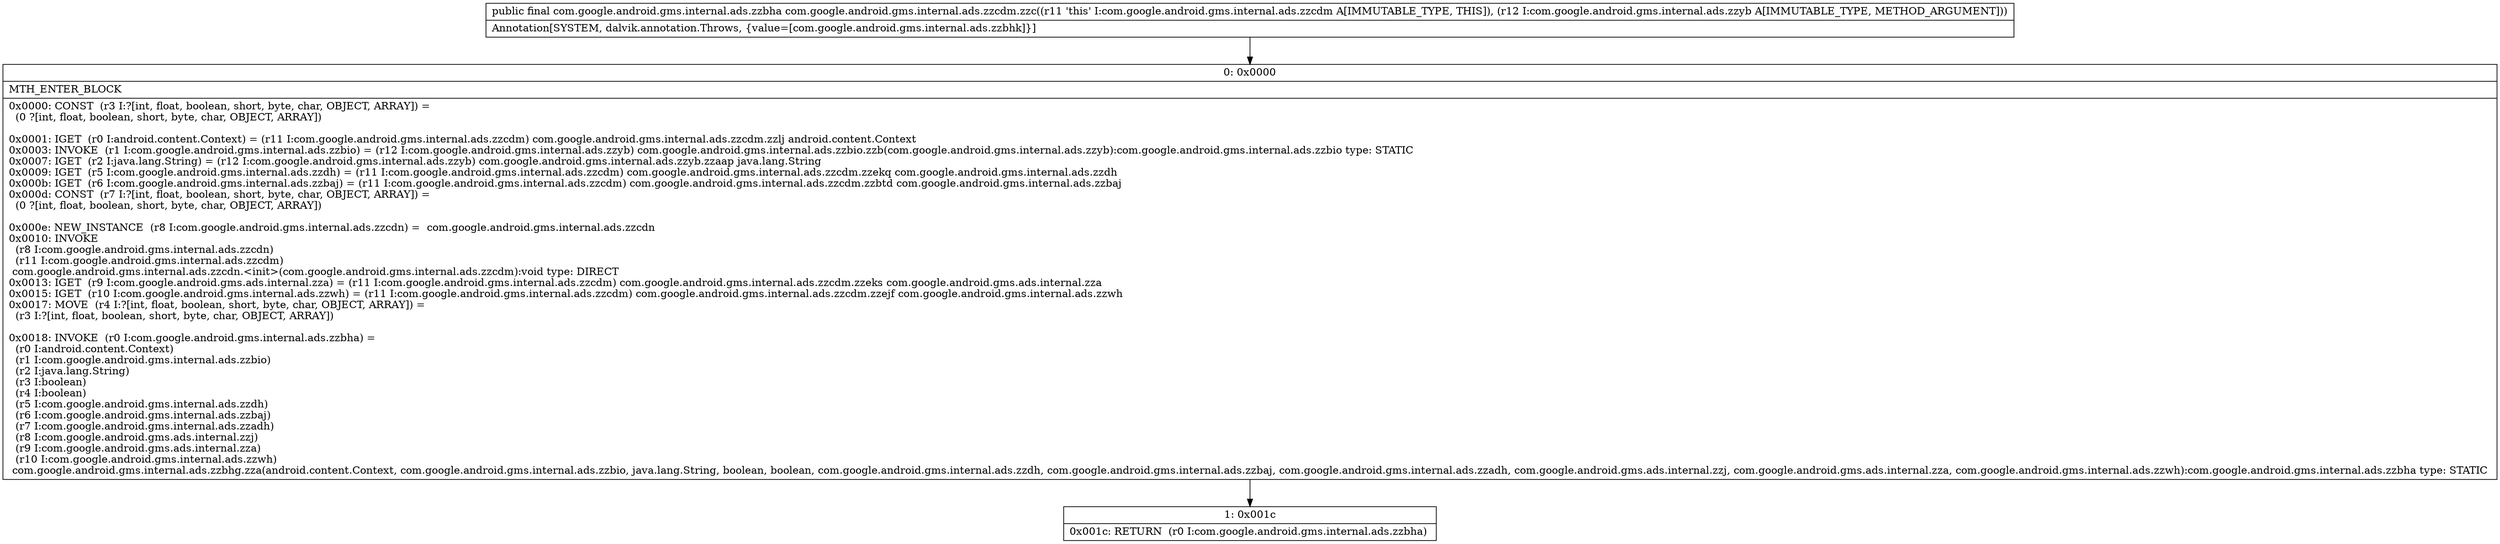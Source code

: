 digraph "CFG forcom.google.android.gms.internal.ads.zzcdm.zzc(Lcom\/google\/android\/gms\/internal\/ads\/zzyb;)Lcom\/google\/android\/gms\/internal\/ads\/zzbha;" {
Node_0 [shape=record,label="{0\:\ 0x0000|MTH_ENTER_BLOCK\l|0x0000: CONST  (r3 I:?[int, float, boolean, short, byte, char, OBJECT, ARRAY]) = \l  (0 ?[int, float, boolean, short, byte, char, OBJECT, ARRAY])\l \l0x0001: IGET  (r0 I:android.content.Context) = (r11 I:com.google.android.gms.internal.ads.zzcdm) com.google.android.gms.internal.ads.zzcdm.zzlj android.content.Context \l0x0003: INVOKE  (r1 I:com.google.android.gms.internal.ads.zzbio) = (r12 I:com.google.android.gms.internal.ads.zzyb) com.google.android.gms.internal.ads.zzbio.zzb(com.google.android.gms.internal.ads.zzyb):com.google.android.gms.internal.ads.zzbio type: STATIC \l0x0007: IGET  (r2 I:java.lang.String) = (r12 I:com.google.android.gms.internal.ads.zzyb) com.google.android.gms.internal.ads.zzyb.zzaap java.lang.String \l0x0009: IGET  (r5 I:com.google.android.gms.internal.ads.zzdh) = (r11 I:com.google.android.gms.internal.ads.zzcdm) com.google.android.gms.internal.ads.zzcdm.zzekq com.google.android.gms.internal.ads.zzdh \l0x000b: IGET  (r6 I:com.google.android.gms.internal.ads.zzbaj) = (r11 I:com.google.android.gms.internal.ads.zzcdm) com.google.android.gms.internal.ads.zzcdm.zzbtd com.google.android.gms.internal.ads.zzbaj \l0x000d: CONST  (r7 I:?[int, float, boolean, short, byte, char, OBJECT, ARRAY]) = \l  (0 ?[int, float, boolean, short, byte, char, OBJECT, ARRAY])\l \l0x000e: NEW_INSTANCE  (r8 I:com.google.android.gms.internal.ads.zzcdn) =  com.google.android.gms.internal.ads.zzcdn \l0x0010: INVOKE  \l  (r8 I:com.google.android.gms.internal.ads.zzcdn)\l  (r11 I:com.google.android.gms.internal.ads.zzcdm)\l com.google.android.gms.internal.ads.zzcdn.\<init\>(com.google.android.gms.internal.ads.zzcdm):void type: DIRECT \l0x0013: IGET  (r9 I:com.google.android.gms.ads.internal.zza) = (r11 I:com.google.android.gms.internal.ads.zzcdm) com.google.android.gms.internal.ads.zzcdm.zzeks com.google.android.gms.ads.internal.zza \l0x0015: IGET  (r10 I:com.google.android.gms.internal.ads.zzwh) = (r11 I:com.google.android.gms.internal.ads.zzcdm) com.google.android.gms.internal.ads.zzcdm.zzejf com.google.android.gms.internal.ads.zzwh \l0x0017: MOVE  (r4 I:?[int, float, boolean, short, byte, char, OBJECT, ARRAY]) = \l  (r3 I:?[int, float, boolean, short, byte, char, OBJECT, ARRAY])\l \l0x0018: INVOKE  (r0 I:com.google.android.gms.internal.ads.zzbha) = \l  (r0 I:android.content.Context)\l  (r1 I:com.google.android.gms.internal.ads.zzbio)\l  (r2 I:java.lang.String)\l  (r3 I:boolean)\l  (r4 I:boolean)\l  (r5 I:com.google.android.gms.internal.ads.zzdh)\l  (r6 I:com.google.android.gms.internal.ads.zzbaj)\l  (r7 I:com.google.android.gms.internal.ads.zzadh)\l  (r8 I:com.google.android.gms.ads.internal.zzj)\l  (r9 I:com.google.android.gms.ads.internal.zza)\l  (r10 I:com.google.android.gms.internal.ads.zzwh)\l com.google.android.gms.internal.ads.zzbhg.zza(android.content.Context, com.google.android.gms.internal.ads.zzbio, java.lang.String, boolean, boolean, com.google.android.gms.internal.ads.zzdh, com.google.android.gms.internal.ads.zzbaj, com.google.android.gms.internal.ads.zzadh, com.google.android.gms.ads.internal.zzj, com.google.android.gms.ads.internal.zza, com.google.android.gms.internal.ads.zzwh):com.google.android.gms.internal.ads.zzbha type: STATIC \l}"];
Node_1 [shape=record,label="{1\:\ 0x001c|0x001c: RETURN  (r0 I:com.google.android.gms.internal.ads.zzbha) \l}"];
MethodNode[shape=record,label="{public final com.google.android.gms.internal.ads.zzbha com.google.android.gms.internal.ads.zzcdm.zzc((r11 'this' I:com.google.android.gms.internal.ads.zzcdm A[IMMUTABLE_TYPE, THIS]), (r12 I:com.google.android.gms.internal.ads.zzyb A[IMMUTABLE_TYPE, METHOD_ARGUMENT]))  | Annotation[SYSTEM, dalvik.annotation.Throws, \{value=[com.google.android.gms.internal.ads.zzbhk]\}]\l}"];
MethodNode -> Node_0;
Node_0 -> Node_1;
}


